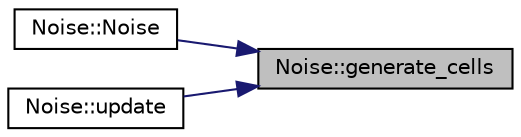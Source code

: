 digraph "Noise::generate_cells"
{
 // INTERACTIVE_SVG=YES
 // LATEX_PDF_SIZE
  bgcolor="transparent";
  edge [fontname="Helvetica",fontsize="10",labelfontname="Helvetica",labelfontsize="10"];
  node [fontname="Helvetica",fontsize="10",shape=record];
  rankdir="RL";
  Node1 [label="Noise::generate_cells",height=0.2,width=0.4,color="black", fillcolor="grey75", style="filled", fontcolor="black",tooltip="@ num_cells_per_axis: current voxel grid dimension @ cell_index: index into global array for all voxe..."];
  Node1 -> Node2 [dir="back",color="midnightblue",fontsize="10",style="solid"];
  Node2 [label="Noise::Noise",height=0.2,width=0.4,color="black",URL="$db/d37/class_noise.html#a875a47574d1c86c793296b542e7de9f3",tooltip=" "];
  Node1 -> Node3 [dir="back",color="midnightblue",fontsize="10",style="solid"];
  Node3 [label="Noise::update",height=0.2,width=0.4,color="black",URL="$db/d37/class_noise.html#a4a2ad26f4b32545f26f0e0ab6044e414",tooltip=" "];
}
